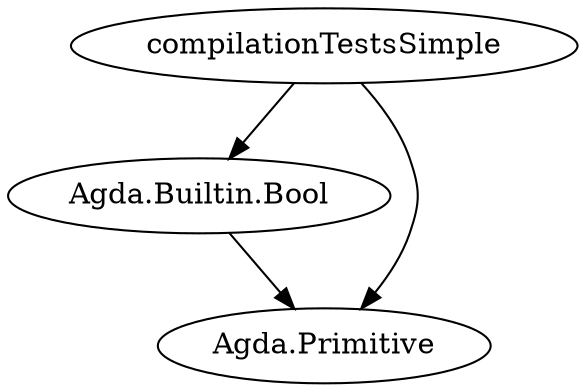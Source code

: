 digraph dependencies {
   m0[label="compilationTestsSimple"];
   m1[label="Agda.Builtin.Bool"];
   m2[label="Agda.Primitive"];
   m0 -> m1;
   m0 -> m2;
   m1 -> m2;
}
